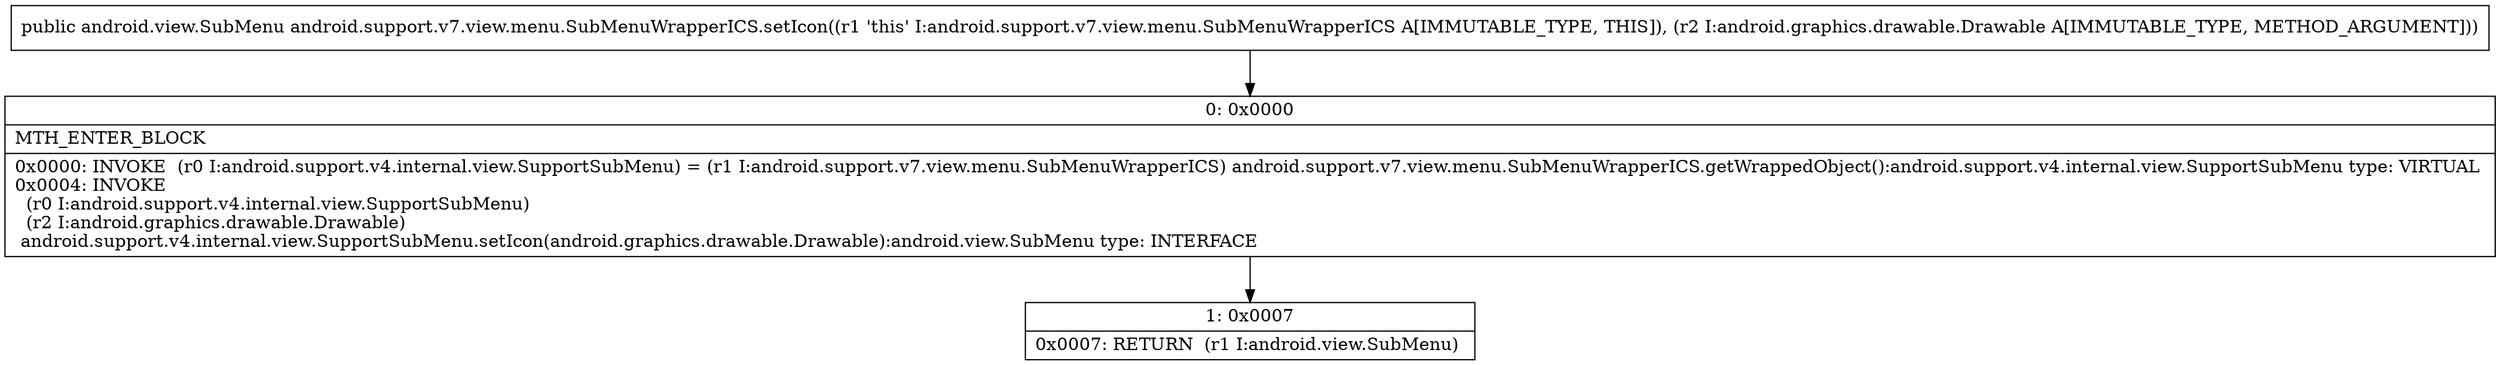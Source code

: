 digraph "CFG forandroid.support.v7.view.menu.SubMenuWrapperICS.setIcon(Landroid\/graphics\/drawable\/Drawable;)Landroid\/view\/SubMenu;" {
Node_0 [shape=record,label="{0\:\ 0x0000|MTH_ENTER_BLOCK\l|0x0000: INVOKE  (r0 I:android.support.v4.internal.view.SupportSubMenu) = (r1 I:android.support.v7.view.menu.SubMenuWrapperICS) android.support.v7.view.menu.SubMenuWrapperICS.getWrappedObject():android.support.v4.internal.view.SupportSubMenu type: VIRTUAL \l0x0004: INVOKE  \l  (r0 I:android.support.v4.internal.view.SupportSubMenu)\l  (r2 I:android.graphics.drawable.Drawable)\l android.support.v4.internal.view.SupportSubMenu.setIcon(android.graphics.drawable.Drawable):android.view.SubMenu type: INTERFACE \l}"];
Node_1 [shape=record,label="{1\:\ 0x0007|0x0007: RETURN  (r1 I:android.view.SubMenu) \l}"];
MethodNode[shape=record,label="{public android.view.SubMenu android.support.v7.view.menu.SubMenuWrapperICS.setIcon((r1 'this' I:android.support.v7.view.menu.SubMenuWrapperICS A[IMMUTABLE_TYPE, THIS]), (r2 I:android.graphics.drawable.Drawable A[IMMUTABLE_TYPE, METHOD_ARGUMENT])) }"];
MethodNode -> Node_0;
Node_0 -> Node_1;
}

